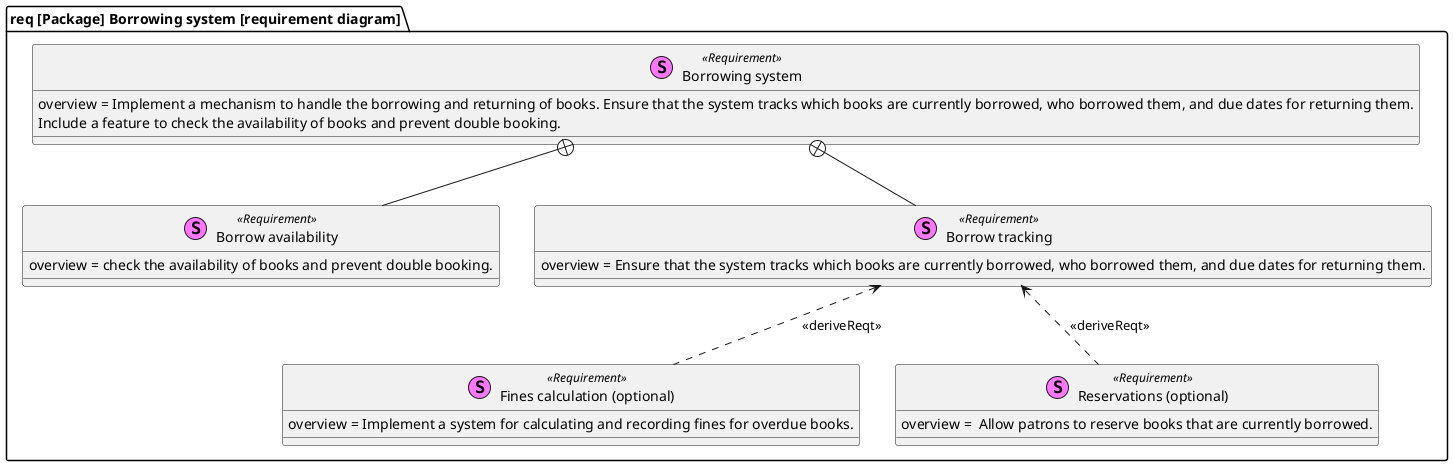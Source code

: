 @startuml
package "req [Package] Borrowing system [requirement diagram]" {
    stereotype "Fines calculation (optional)" as fines_calculation <<Requirement>> {
        overview = Implement a system for calculating and recording fines for overdue books.
    }

    stereotype "Borrow availability" as borrow_availability <<Requirement>> {
        overview = check the availability of books and prevent double booking.
    }

    stereotype "Reservations (optional)" as reservations <<Requirement>> {
        overview =  Allow patrons to reserve books that are currently borrowed.
    }

    stereotype "Borrow tracking" as borrow_tracking  <<Requirement>> {
        overview = Ensure that the system tracks which books are currently borrowed, who borrowed them, and due dates for returning them.
    }
    borrow_tracking <.. reservations: <<deriveReqt>>
    borrow_tracking <.. fines_calculation: <<deriveReqt>>

    stereotype "Borrowing system" as borrowing_system <<Requirement>> {
        overview = Implement a mechanism to handle the borrowing and returning of books. Ensure that the system tracks which books are currently borrowed, who borrowed them, and due dates for returning them.
        Include a feature to check the availability of books and prevent double booking.
    }
    borrowing_system +-- borrow_availability
    borrowing_system +-- borrow_tracking
}
@enduml
